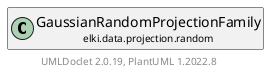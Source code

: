 @startuml
    remove .*\.(Instance|Par|Parameterizer|Factory)$
    set namespaceSeparator none
    hide empty fields
    hide empty methods

    class "<size:14>GaussianRandomProjectionFamily.Par\n<size:10>elki.data.projection.random" as elki.data.projection.random.GaussianRandomProjectionFamily.Par [[GaussianRandomProjectionFamily.Par.html]] {
        +make(): GaussianRandomProjectionFamily
    }

    abstract class "<size:14>AbstractRandomProjectionFamily.Par\n<size:10>elki.data.projection.random" as elki.data.projection.random.AbstractRandomProjectionFamily.Par [[AbstractRandomProjectionFamily.Par.html]]
    class "<size:14>GaussianRandomProjectionFamily\n<size:10>elki.data.projection.random" as elki.data.projection.random.GaussianRandomProjectionFamily [[GaussianRandomProjectionFamily.html]]

    elki.data.projection.random.AbstractRandomProjectionFamily.Par <|-- elki.data.projection.random.GaussianRandomProjectionFamily.Par
    elki.data.projection.random.GaussianRandomProjectionFamily +-- elki.data.projection.random.GaussianRandomProjectionFamily.Par

    center footer UMLDoclet 2.0.19, PlantUML 1.2022.8
@enduml
